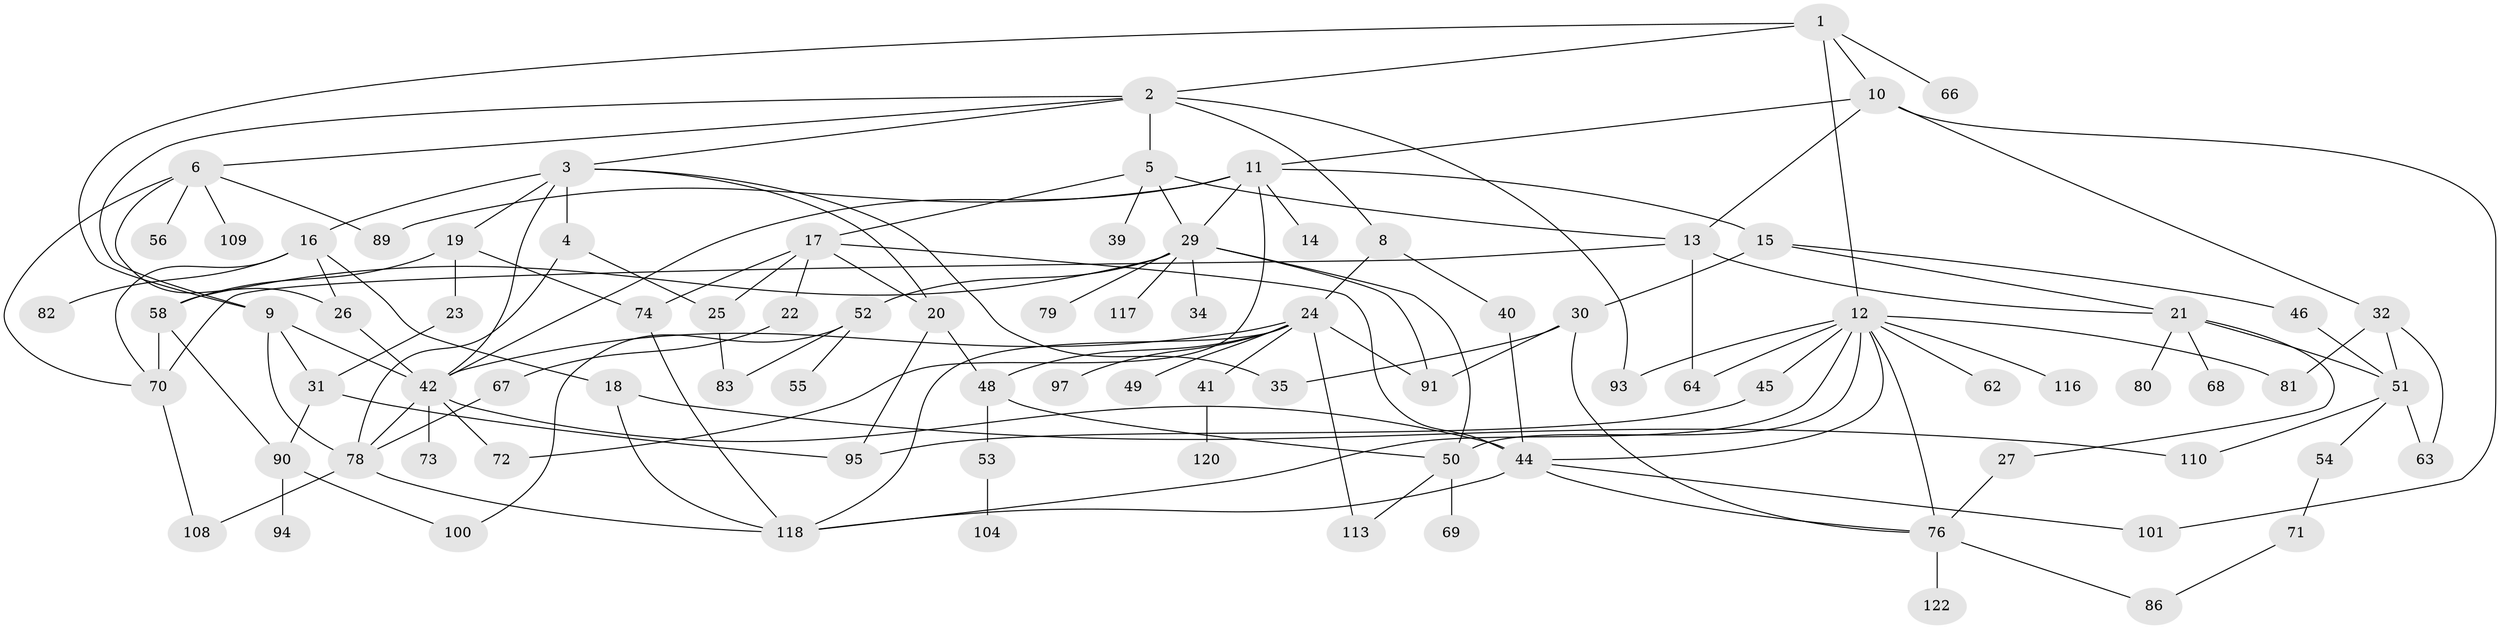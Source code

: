 // original degree distribution, {5: 0.08064516129032258, 6: 0.056451612903225805, 3: 0.21774193548387097, 4: 0.13709677419354838, 7: 0.016129032258064516, 1: 0.22580645161290322, 2: 0.25806451612903225, 9: 0.008064516129032258}
// Generated by graph-tools (version 1.1) at 2025/10/02/27/25 16:10:56]
// undirected, 88 vertices, 142 edges
graph export_dot {
graph [start="1"]
  node [color=gray90,style=filled];
  1;
  2 [super="+88"];
  3 [super="+7"];
  4;
  5;
  6 [super="+102"];
  8 [super="+77"];
  9 [super="+111"];
  10;
  11 [super="+37"];
  12 [super="+28"];
  13 [super="+98"];
  14;
  15 [super="+43"];
  16 [super="+84"];
  17 [super="+57"];
  18;
  19;
  20 [super="+59"];
  21 [super="+65"];
  22;
  23 [super="+47"];
  24 [super="+107"];
  25;
  26 [super="+38"];
  27 [super="+105"];
  29 [super="+33"];
  30;
  31 [super="+36"];
  32 [super="+61"];
  34;
  35;
  39;
  40;
  41;
  42 [super="+124"];
  44 [super="+75"];
  45;
  46;
  48 [super="+112"];
  49;
  50 [super="+85"];
  51 [super="+99"];
  52 [super="+96"];
  53;
  54;
  55;
  56;
  58 [super="+60"];
  62;
  63;
  64;
  66;
  67;
  68;
  69;
  70 [super="+114"];
  71 [super="+106"];
  72;
  73;
  74;
  76 [super="+119"];
  78 [super="+115"];
  79;
  80;
  81 [super="+87"];
  82;
  83;
  86;
  89;
  90 [super="+92"];
  91 [super="+121"];
  93;
  94 [super="+103"];
  95;
  97;
  100;
  101;
  104;
  108;
  109;
  110;
  113;
  116;
  117;
  118 [super="+123"];
  120;
  122;
  1 -- 2;
  1 -- 9;
  1 -- 10;
  1 -- 12;
  1 -- 66;
  2 -- 3;
  2 -- 5;
  2 -- 6;
  2 -- 8;
  2 -- 9;
  2 -- 93;
  3 -- 4;
  3 -- 16;
  3 -- 20;
  3 -- 35;
  3 -- 19;
  3 -- 42;
  4 -- 25;
  4 -- 78;
  5 -- 17;
  5 -- 39;
  5 -- 29;
  5 -- 13;
  6 -- 56;
  6 -- 26;
  6 -- 89;
  6 -- 109;
  6 -- 70;
  8 -- 24;
  8 -- 40;
  9 -- 31;
  9 -- 78;
  9 -- 42;
  10 -- 11;
  10 -- 13;
  10 -- 32;
  10 -- 101;
  11 -- 14;
  11 -- 15;
  11 -- 29;
  11 -- 72;
  11 -- 89;
  11 -- 42;
  12 -- 45;
  12 -- 116;
  12 -- 64;
  12 -- 76;
  12 -- 50;
  12 -- 93;
  12 -- 62;
  12 -- 118;
  12 -- 81;
  12 -- 44;
  13 -- 21;
  13 -- 64;
  13 -- 70;
  15 -- 30;
  15 -- 21;
  15 -- 46;
  16 -- 18;
  16 -- 26;
  16 -- 82;
  16 -- 70;
  17 -- 22;
  17 -- 74;
  17 -- 44;
  17 -- 20;
  17 -- 25;
  18 -- 110;
  18 -- 118;
  19 -- 23;
  19 -- 58;
  19 -- 74;
  20 -- 48;
  20 -- 95;
  21 -- 27;
  21 -- 80;
  21 -- 68;
  21 -- 51;
  22 -- 67;
  23 -- 31;
  24 -- 41;
  24 -- 48;
  24 -- 49;
  24 -- 97;
  24 -- 113;
  24 -- 118;
  24 -- 42;
  24 -- 91;
  25 -- 83;
  26 -- 42;
  27 -- 76;
  29 -- 79;
  29 -- 58;
  29 -- 34;
  29 -- 50;
  29 -- 52;
  29 -- 117;
  29 -- 91;
  30 -- 35;
  30 -- 91;
  30 -- 76;
  31 -- 90;
  31 -- 95;
  32 -- 63;
  32 -- 81;
  32 -- 51;
  40 -- 44;
  41 -- 120;
  42 -- 72;
  42 -- 73;
  42 -- 44;
  42 -- 78;
  44 -- 76;
  44 -- 101;
  44 -- 118;
  45 -- 95;
  46 -- 51;
  48 -- 53;
  48 -- 50;
  50 -- 69;
  50 -- 113;
  51 -- 54;
  51 -- 110;
  51 -- 63;
  52 -- 55;
  52 -- 100;
  52 -- 83;
  53 -- 104;
  54 -- 71;
  58 -- 70;
  58 -- 90;
  67 -- 78;
  70 -- 108;
  71 -- 86;
  74 -- 118;
  76 -- 122;
  76 -- 86;
  78 -- 108;
  78 -- 118;
  90 -- 94;
  90 -- 100;
}
